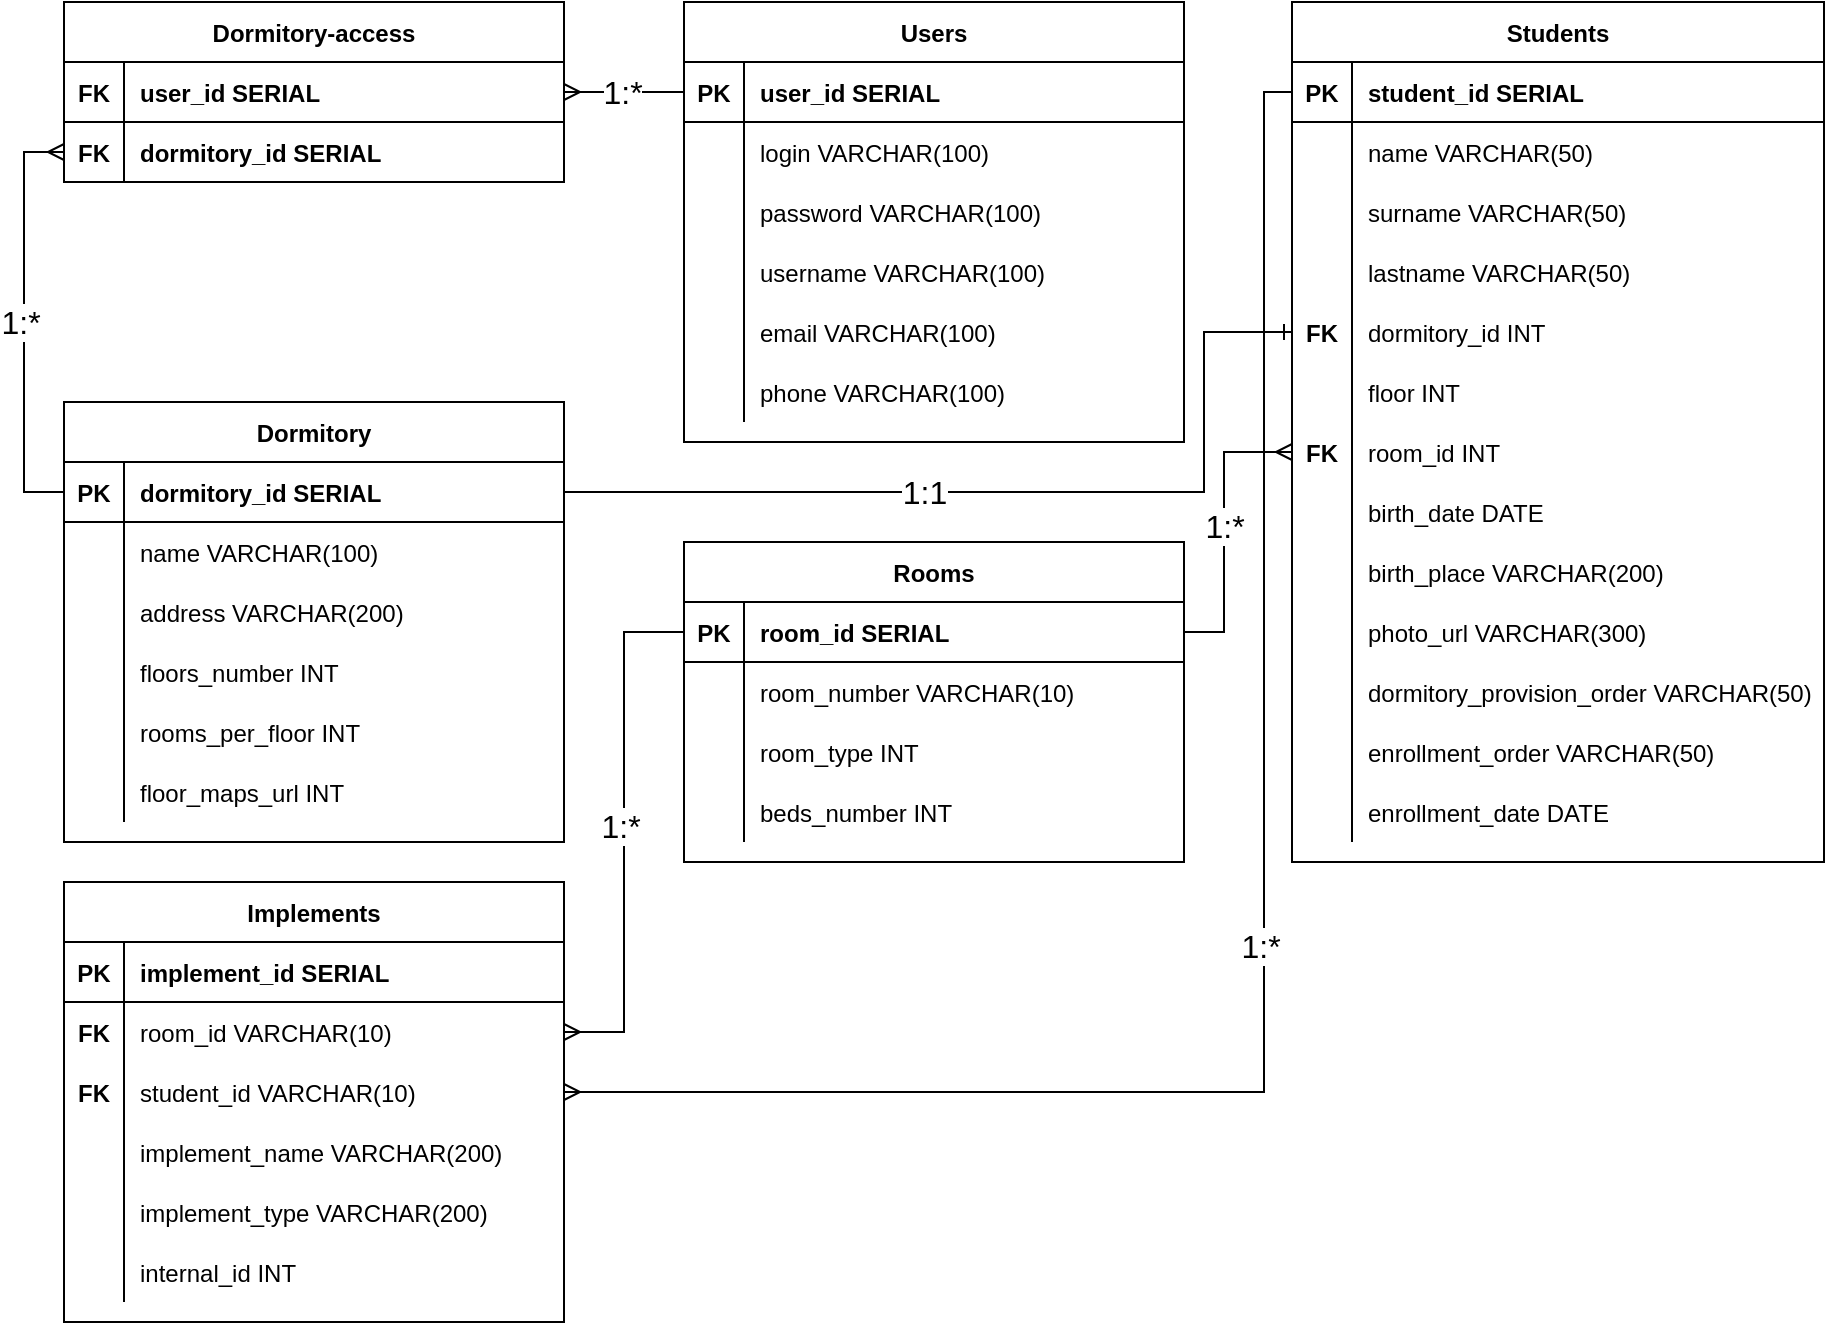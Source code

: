 <mxfile version="22.1.8" type="device">
  <diagram name="Страница — 1" id="2twtzxO1_h7WXQOhaJLX">
    <mxGraphModel dx="1836" dy="542" grid="1" gridSize="10" guides="1" tooltips="1" connect="1" arrows="1" fold="1" page="1" pageScale="1" pageWidth="827" pageHeight="1169" math="0" shadow="0">
      <root>
        <mxCell id="0" />
        <mxCell id="1" parent="0" />
        <mxCell id="hu3KizZ-rJHb__WASG35-1" value="Students" style="shape=table;startSize=30;container=1;collapsible=1;childLayout=tableLayout;fixedRows=1;rowLines=0;fontStyle=1;align=center;resizeLast=1;" parent="1" vertex="1">
          <mxGeometry x="414" y="120" width="266" height="430" as="geometry" />
        </mxCell>
        <mxCell id="hu3KizZ-rJHb__WASG35-2" value="" style="shape=partialRectangle;collapsible=0;dropTarget=0;pointerEvents=0;fillColor=none;points=[[0,0.5],[1,0.5]];portConstraint=eastwest;top=0;left=0;right=0;bottom=1;" parent="hu3KizZ-rJHb__WASG35-1" vertex="1">
          <mxGeometry y="30" width="266" height="30" as="geometry" />
        </mxCell>
        <mxCell id="hu3KizZ-rJHb__WASG35-3" value="PK" style="shape=partialRectangle;overflow=hidden;connectable=0;fillColor=none;top=0;left=0;bottom=0;right=0;fontStyle=1;" parent="hu3KizZ-rJHb__WASG35-2" vertex="1">
          <mxGeometry width="30" height="30" as="geometry">
            <mxRectangle width="30" height="30" as="alternateBounds" />
          </mxGeometry>
        </mxCell>
        <mxCell id="hu3KizZ-rJHb__WASG35-4" value="student_id SERIAL" style="shape=partialRectangle;overflow=hidden;connectable=0;fillColor=none;top=0;left=0;bottom=0;right=0;align=left;spacingLeft=6;fontStyle=1;" parent="hu3KizZ-rJHb__WASG35-2" vertex="1">
          <mxGeometry x="30" width="236" height="30" as="geometry">
            <mxRectangle width="236" height="30" as="alternateBounds" />
          </mxGeometry>
        </mxCell>
        <mxCell id="hu3KizZ-rJHb__WASG35-5" value="" style="shape=partialRectangle;collapsible=0;dropTarget=0;pointerEvents=0;fillColor=none;points=[[0,0.5],[1,0.5]];portConstraint=eastwest;top=0;left=0;right=0;bottom=0;" parent="hu3KizZ-rJHb__WASG35-1" vertex="1">
          <mxGeometry y="60" width="266" height="30" as="geometry" />
        </mxCell>
        <mxCell id="hu3KizZ-rJHb__WASG35-6" value="" style="shape=partialRectangle;overflow=hidden;connectable=0;fillColor=none;top=0;left=0;bottom=0;right=0;" parent="hu3KizZ-rJHb__WASG35-5" vertex="1">
          <mxGeometry width="30" height="30" as="geometry">
            <mxRectangle width="30" height="30" as="alternateBounds" />
          </mxGeometry>
        </mxCell>
        <mxCell id="hu3KizZ-rJHb__WASG35-7" value="name VARCHAR(50)" style="shape=partialRectangle;overflow=hidden;connectable=0;fillColor=none;top=0;left=0;bottom=0;right=0;align=left;spacingLeft=6;" parent="hu3KizZ-rJHb__WASG35-5" vertex="1">
          <mxGeometry x="30" width="236" height="30" as="geometry">
            <mxRectangle width="236" height="30" as="alternateBounds" />
          </mxGeometry>
        </mxCell>
        <mxCell id="hu3KizZ-rJHb__WASG35-8" value="" style="shape=partialRectangle;collapsible=0;dropTarget=0;pointerEvents=0;fillColor=none;points=[[0,0.5],[1,0.5]];portConstraint=eastwest;top=0;left=0;right=0;bottom=0;" parent="hu3KizZ-rJHb__WASG35-1" vertex="1">
          <mxGeometry y="90" width="266" height="30" as="geometry" />
        </mxCell>
        <mxCell id="hu3KizZ-rJHb__WASG35-9" value="" style="shape=partialRectangle;overflow=hidden;connectable=0;fillColor=none;top=0;left=0;bottom=0;right=0;" parent="hu3KizZ-rJHb__WASG35-8" vertex="1">
          <mxGeometry width="30" height="30" as="geometry">
            <mxRectangle width="30" height="30" as="alternateBounds" />
          </mxGeometry>
        </mxCell>
        <mxCell id="hu3KizZ-rJHb__WASG35-10" value="surname VARCHAR(50)" style="shape=partialRectangle;overflow=hidden;connectable=0;fillColor=none;top=0;left=0;bottom=0;right=0;align=left;spacingLeft=6;" parent="hu3KizZ-rJHb__WASG35-8" vertex="1">
          <mxGeometry x="30" width="236" height="30" as="geometry">
            <mxRectangle width="236" height="30" as="alternateBounds" />
          </mxGeometry>
        </mxCell>
        <mxCell id="hu3KizZ-rJHb__WASG35-11" value="" style="shape=partialRectangle;collapsible=0;dropTarget=0;pointerEvents=0;fillColor=none;points=[[0,0.5],[1,0.5]];portConstraint=eastwest;top=0;left=0;right=0;bottom=0;" parent="hu3KizZ-rJHb__WASG35-1" vertex="1">
          <mxGeometry y="120" width="266" height="30" as="geometry" />
        </mxCell>
        <mxCell id="hu3KizZ-rJHb__WASG35-12" value="" style="shape=partialRectangle;overflow=hidden;connectable=0;fillColor=none;top=0;left=0;bottom=0;right=0;" parent="hu3KizZ-rJHb__WASG35-11" vertex="1">
          <mxGeometry width="30" height="30" as="geometry">
            <mxRectangle width="30" height="30" as="alternateBounds" />
          </mxGeometry>
        </mxCell>
        <mxCell id="hu3KizZ-rJHb__WASG35-13" value="lastname VARCHAR(50)" style="shape=partialRectangle;overflow=hidden;connectable=0;fillColor=none;top=0;left=0;bottom=0;right=0;align=left;spacingLeft=6;" parent="hu3KizZ-rJHb__WASG35-11" vertex="1">
          <mxGeometry x="30" width="236" height="30" as="geometry">
            <mxRectangle width="236" height="30" as="alternateBounds" />
          </mxGeometry>
        </mxCell>
        <mxCell id="hu3KizZ-rJHb__WASG35-14" value="" style="shape=partialRectangle;collapsible=0;dropTarget=0;pointerEvents=0;fillColor=none;points=[[0,0.5],[1,0.5]];portConstraint=eastwest;top=0;left=0;right=0;bottom=0;" parent="hu3KizZ-rJHb__WASG35-1" vertex="1">
          <mxGeometry y="150" width="266" height="30" as="geometry" />
        </mxCell>
        <mxCell id="hu3KizZ-rJHb__WASG35-15" value="FK" style="shape=partialRectangle;overflow=hidden;connectable=0;fillColor=none;top=0;left=0;bottom=0;right=0;fontStyle=1" parent="hu3KizZ-rJHb__WASG35-14" vertex="1">
          <mxGeometry width="30" height="30" as="geometry">
            <mxRectangle width="30" height="30" as="alternateBounds" />
          </mxGeometry>
        </mxCell>
        <mxCell id="hu3KizZ-rJHb__WASG35-16" value="dormitory_id INT" style="shape=partialRectangle;overflow=hidden;connectable=0;fillColor=none;top=0;left=0;bottom=0;right=0;align=left;spacingLeft=6;" parent="hu3KizZ-rJHb__WASG35-14" vertex="1">
          <mxGeometry x="30" width="236" height="30" as="geometry">
            <mxRectangle width="236" height="30" as="alternateBounds" />
          </mxGeometry>
        </mxCell>
        <mxCell id="hu3KizZ-rJHb__WASG35-36" value="" style="shape=partialRectangle;collapsible=0;dropTarget=0;pointerEvents=0;fillColor=none;points=[[0,0.5],[1,0.5]];portConstraint=eastwest;top=0;left=0;right=0;bottom=0;" parent="hu3KizZ-rJHb__WASG35-1" vertex="1">
          <mxGeometry y="180" width="266" height="30" as="geometry" />
        </mxCell>
        <mxCell id="hu3KizZ-rJHb__WASG35-37" value="" style="shape=partialRectangle;overflow=hidden;connectable=0;fillColor=none;top=0;left=0;bottom=0;right=0;" parent="hu3KizZ-rJHb__WASG35-36" vertex="1">
          <mxGeometry width="30" height="30" as="geometry">
            <mxRectangle width="30" height="30" as="alternateBounds" />
          </mxGeometry>
        </mxCell>
        <mxCell id="hu3KizZ-rJHb__WASG35-38" value="floor INT" style="shape=partialRectangle;overflow=hidden;connectable=0;fillColor=none;top=0;left=0;bottom=0;right=0;align=left;spacingLeft=6;" parent="hu3KizZ-rJHb__WASG35-36" vertex="1">
          <mxGeometry x="30" width="236" height="30" as="geometry">
            <mxRectangle width="236" height="30" as="alternateBounds" />
          </mxGeometry>
        </mxCell>
        <mxCell id="hu3KizZ-rJHb__WASG35-39" value="" style="shape=partialRectangle;collapsible=0;dropTarget=0;pointerEvents=0;fillColor=none;points=[[0,0.5],[1,0.5]];portConstraint=eastwest;top=0;left=0;right=0;bottom=0;" parent="hu3KizZ-rJHb__WASG35-1" vertex="1">
          <mxGeometry y="210" width="266" height="30" as="geometry" />
        </mxCell>
        <mxCell id="hu3KizZ-rJHb__WASG35-40" value="FK" style="shape=partialRectangle;overflow=hidden;connectable=0;fillColor=none;top=0;left=0;bottom=0;right=0;fontStyle=1" parent="hu3KizZ-rJHb__WASG35-39" vertex="1">
          <mxGeometry width="30" height="30" as="geometry">
            <mxRectangle width="30" height="30" as="alternateBounds" />
          </mxGeometry>
        </mxCell>
        <mxCell id="hu3KizZ-rJHb__WASG35-41" value="room_id INT" style="shape=partialRectangle;overflow=hidden;connectable=0;fillColor=none;top=0;left=0;bottom=0;right=0;align=left;spacingLeft=6;" parent="hu3KizZ-rJHb__WASG35-39" vertex="1">
          <mxGeometry x="30" width="236" height="30" as="geometry">
            <mxRectangle width="236" height="30" as="alternateBounds" />
          </mxGeometry>
        </mxCell>
        <mxCell id="hu3KizZ-rJHb__WASG35-42" value="" style="shape=partialRectangle;collapsible=0;dropTarget=0;pointerEvents=0;fillColor=none;points=[[0,0.5],[1,0.5]];portConstraint=eastwest;top=0;left=0;right=0;bottom=0;" parent="hu3KizZ-rJHb__WASG35-1" vertex="1">
          <mxGeometry y="240" width="266" height="30" as="geometry" />
        </mxCell>
        <mxCell id="hu3KizZ-rJHb__WASG35-43" value="" style="shape=partialRectangle;overflow=hidden;connectable=0;fillColor=none;top=0;left=0;bottom=0;right=0;" parent="hu3KizZ-rJHb__WASG35-42" vertex="1">
          <mxGeometry width="30" height="30" as="geometry">
            <mxRectangle width="30" height="30" as="alternateBounds" />
          </mxGeometry>
        </mxCell>
        <mxCell id="hu3KizZ-rJHb__WASG35-44" value="birth_date DATE" style="shape=partialRectangle;overflow=hidden;connectable=0;fillColor=none;top=0;left=0;bottom=0;right=0;align=left;spacingLeft=6;" parent="hu3KizZ-rJHb__WASG35-42" vertex="1">
          <mxGeometry x="30" width="236" height="30" as="geometry">
            <mxRectangle width="236" height="30" as="alternateBounds" />
          </mxGeometry>
        </mxCell>
        <mxCell id="tnhvwrG5UX3Bv0iWoxQa-13" value="" style="shape=partialRectangle;collapsible=0;dropTarget=0;pointerEvents=0;fillColor=none;points=[[0,0.5],[1,0.5]];portConstraint=eastwest;top=0;left=0;right=0;bottom=0;" vertex="1" parent="hu3KizZ-rJHb__WASG35-1">
          <mxGeometry y="270" width="266" height="30" as="geometry" />
        </mxCell>
        <mxCell id="tnhvwrG5UX3Bv0iWoxQa-14" value="" style="shape=partialRectangle;overflow=hidden;connectable=0;fillColor=none;top=0;left=0;bottom=0;right=0;" vertex="1" parent="tnhvwrG5UX3Bv0iWoxQa-13">
          <mxGeometry width="30" height="30" as="geometry">
            <mxRectangle width="30" height="30" as="alternateBounds" />
          </mxGeometry>
        </mxCell>
        <mxCell id="tnhvwrG5UX3Bv0iWoxQa-15" value="birth_place VARCHAR(200)" style="shape=partialRectangle;overflow=hidden;connectable=0;fillColor=none;top=0;left=0;bottom=0;right=0;align=left;spacingLeft=6;" vertex="1" parent="tnhvwrG5UX3Bv0iWoxQa-13">
          <mxGeometry x="30" width="236" height="30" as="geometry">
            <mxRectangle width="236" height="30" as="alternateBounds" />
          </mxGeometry>
        </mxCell>
        <mxCell id="tnhvwrG5UX3Bv0iWoxQa-1" value="" style="shape=partialRectangle;collapsible=0;dropTarget=0;pointerEvents=0;fillColor=none;points=[[0,0.5],[1,0.5]];portConstraint=eastwest;top=0;left=0;right=0;bottom=0;" vertex="1" parent="hu3KizZ-rJHb__WASG35-1">
          <mxGeometry y="300" width="266" height="30" as="geometry" />
        </mxCell>
        <mxCell id="tnhvwrG5UX3Bv0iWoxQa-2" value="" style="shape=partialRectangle;overflow=hidden;connectable=0;fillColor=none;top=0;left=0;bottom=0;right=0;" vertex="1" parent="tnhvwrG5UX3Bv0iWoxQa-1">
          <mxGeometry width="30" height="30" as="geometry">
            <mxRectangle width="30" height="30" as="alternateBounds" />
          </mxGeometry>
        </mxCell>
        <mxCell id="tnhvwrG5UX3Bv0iWoxQa-3" value="photo_url VARCHAR(300)" style="shape=partialRectangle;overflow=hidden;connectable=0;fillColor=none;top=0;left=0;bottom=0;right=0;align=left;spacingLeft=6;" vertex="1" parent="tnhvwrG5UX3Bv0iWoxQa-1">
          <mxGeometry x="30" width="236" height="30" as="geometry">
            <mxRectangle width="236" height="30" as="alternateBounds" />
          </mxGeometry>
        </mxCell>
        <mxCell id="tnhvwrG5UX3Bv0iWoxQa-7" value="" style="shape=partialRectangle;collapsible=0;dropTarget=0;pointerEvents=0;fillColor=none;points=[[0,0.5],[1,0.5]];portConstraint=eastwest;top=0;left=0;right=0;bottom=0;" vertex="1" parent="hu3KizZ-rJHb__WASG35-1">
          <mxGeometry y="330" width="266" height="30" as="geometry" />
        </mxCell>
        <mxCell id="tnhvwrG5UX3Bv0iWoxQa-8" value="" style="shape=partialRectangle;overflow=hidden;connectable=0;fillColor=none;top=0;left=0;bottom=0;right=0;" vertex="1" parent="tnhvwrG5UX3Bv0iWoxQa-7">
          <mxGeometry width="30" height="30" as="geometry">
            <mxRectangle width="30" height="30" as="alternateBounds" />
          </mxGeometry>
        </mxCell>
        <mxCell id="tnhvwrG5UX3Bv0iWoxQa-9" value="dormitory_provision_order VARCHAR(50)" style="shape=partialRectangle;overflow=hidden;connectable=0;fillColor=none;top=0;left=0;bottom=0;right=0;align=left;spacingLeft=6;" vertex="1" parent="tnhvwrG5UX3Bv0iWoxQa-7">
          <mxGeometry x="30" width="236" height="30" as="geometry">
            <mxRectangle width="236" height="30" as="alternateBounds" />
          </mxGeometry>
        </mxCell>
        <mxCell id="tnhvwrG5UX3Bv0iWoxQa-4" value="" style="shape=partialRectangle;collapsible=0;dropTarget=0;pointerEvents=0;fillColor=none;points=[[0,0.5],[1,0.5]];portConstraint=eastwest;top=0;left=0;right=0;bottom=0;" vertex="1" parent="hu3KizZ-rJHb__WASG35-1">
          <mxGeometry y="360" width="266" height="30" as="geometry" />
        </mxCell>
        <mxCell id="tnhvwrG5UX3Bv0iWoxQa-5" value="" style="shape=partialRectangle;overflow=hidden;connectable=0;fillColor=none;top=0;left=0;bottom=0;right=0;" vertex="1" parent="tnhvwrG5UX3Bv0iWoxQa-4">
          <mxGeometry width="30" height="30" as="geometry">
            <mxRectangle width="30" height="30" as="alternateBounds" />
          </mxGeometry>
        </mxCell>
        <mxCell id="tnhvwrG5UX3Bv0iWoxQa-6" value="enrollment_order VARCHAR(50)" style="shape=partialRectangle;overflow=hidden;connectable=0;fillColor=none;top=0;left=0;bottom=0;right=0;align=left;spacingLeft=6;" vertex="1" parent="tnhvwrG5UX3Bv0iWoxQa-4">
          <mxGeometry x="30" width="236" height="30" as="geometry">
            <mxRectangle width="236" height="30" as="alternateBounds" />
          </mxGeometry>
        </mxCell>
        <mxCell id="tnhvwrG5UX3Bv0iWoxQa-10" value="" style="shape=partialRectangle;collapsible=0;dropTarget=0;pointerEvents=0;fillColor=none;points=[[0,0.5],[1,0.5]];portConstraint=eastwest;top=0;left=0;right=0;bottom=0;" vertex="1" parent="hu3KizZ-rJHb__WASG35-1">
          <mxGeometry y="390" width="266" height="30" as="geometry" />
        </mxCell>
        <mxCell id="tnhvwrG5UX3Bv0iWoxQa-11" value="" style="shape=partialRectangle;overflow=hidden;connectable=0;fillColor=none;top=0;left=0;bottom=0;right=0;" vertex="1" parent="tnhvwrG5UX3Bv0iWoxQa-10">
          <mxGeometry width="30" height="30" as="geometry">
            <mxRectangle width="30" height="30" as="alternateBounds" />
          </mxGeometry>
        </mxCell>
        <mxCell id="tnhvwrG5UX3Bv0iWoxQa-12" value="enrollment_date DATE" style="shape=partialRectangle;overflow=hidden;connectable=0;fillColor=none;top=0;left=0;bottom=0;right=0;align=left;spacingLeft=6;" vertex="1" parent="tnhvwrG5UX3Bv0iWoxQa-10">
          <mxGeometry x="30" width="236" height="30" as="geometry">
            <mxRectangle width="236" height="30" as="alternateBounds" />
          </mxGeometry>
        </mxCell>
        <mxCell id="hu3KizZ-rJHb__WASG35-20" value="Users" style="shape=table;startSize=30;container=1;collapsible=1;childLayout=tableLayout;fixedRows=1;rowLines=0;fontStyle=1;align=center;resizeLast=1;" parent="1" vertex="1">
          <mxGeometry x="110" y="120" width="250" height="220" as="geometry" />
        </mxCell>
        <mxCell id="hu3KizZ-rJHb__WASG35-21" value="" style="shape=partialRectangle;collapsible=0;dropTarget=0;pointerEvents=0;fillColor=none;points=[[0,0.5],[1,0.5]];portConstraint=eastwest;top=0;left=0;right=0;bottom=1;" parent="hu3KizZ-rJHb__WASG35-20" vertex="1">
          <mxGeometry y="30" width="250" height="30" as="geometry" />
        </mxCell>
        <mxCell id="hu3KizZ-rJHb__WASG35-22" value="PK" style="shape=partialRectangle;overflow=hidden;connectable=0;fillColor=none;top=0;left=0;bottom=0;right=0;fontStyle=1;" parent="hu3KizZ-rJHb__WASG35-21" vertex="1">
          <mxGeometry width="30" height="30" as="geometry">
            <mxRectangle width="30" height="30" as="alternateBounds" />
          </mxGeometry>
        </mxCell>
        <mxCell id="hu3KizZ-rJHb__WASG35-23" value="user_id SERIAL" style="shape=partialRectangle;overflow=hidden;connectable=0;fillColor=none;top=0;left=0;bottom=0;right=0;align=left;spacingLeft=6;fontStyle=1;" parent="hu3KizZ-rJHb__WASG35-21" vertex="1">
          <mxGeometry x="30" width="220" height="30" as="geometry">
            <mxRectangle width="220" height="30" as="alternateBounds" />
          </mxGeometry>
        </mxCell>
        <mxCell id="hu3KizZ-rJHb__WASG35-24" value="" style="shape=partialRectangle;collapsible=0;dropTarget=0;pointerEvents=0;fillColor=none;points=[[0,0.5],[1,0.5]];portConstraint=eastwest;top=0;left=0;right=0;bottom=0;" parent="hu3KizZ-rJHb__WASG35-20" vertex="1">
          <mxGeometry y="60" width="250" height="30" as="geometry" />
        </mxCell>
        <mxCell id="hu3KizZ-rJHb__WASG35-25" value="" style="shape=partialRectangle;overflow=hidden;connectable=0;fillColor=none;top=0;left=0;bottom=0;right=0;" parent="hu3KizZ-rJHb__WASG35-24" vertex="1">
          <mxGeometry width="30" height="30" as="geometry">
            <mxRectangle width="30" height="30" as="alternateBounds" />
          </mxGeometry>
        </mxCell>
        <mxCell id="hu3KizZ-rJHb__WASG35-26" value="login VARCHAR(100)" style="shape=partialRectangle;overflow=hidden;connectable=0;fillColor=none;top=0;left=0;bottom=0;right=0;align=left;spacingLeft=6;" parent="hu3KizZ-rJHb__WASG35-24" vertex="1">
          <mxGeometry x="30" width="220" height="30" as="geometry">
            <mxRectangle width="220" height="30" as="alternateBounds" />
          </mxGeometry>
        </mxCell>
        <mxCell id="hu3KizZ-rJHb__WASG35-27" value="" style="shape=partialRectangle;collapsible=0;dropTarget=0;pointerEvents=0;fillColor=none;points=[[0,0.5],[1,0.5]];portConstraint=eastwest;top=0;left=0;right=0;bottom=0;" parent="hu3KizZ-rJHb__WASG35-20" vertex="1">
          <mxGeometry y="90" width="250" height="30" as="geometry" />
        </mxCell>
        <mxCell id="hu3KizZ-rJHb__WASG35-28" value="" style="shape=partialRectangle;overflow=hidden;connectable=0;fillColor=none;top=0;left=0;bottom=0;right=0;" parent="hu3KizZ-rJHb__WASG35-27" vertex="1">
          <mxGeometry width="30" height="30" as="geometry">
            <mxRectangle width="30" height="30" as="alternateBounds" />
          </mxGeometry>
        </mxCell>
        <mxCell id="hu3KizZ-rJHb__WASG35-29" value="password VARCHAR(100)" style="shape=partialRectangle;overflow=hidden;connectable=0;fillColor=none;top=0;left=0;bottom=0;right=0;align=left;spacingLeft=6;" parent="hu3KizZ-rJHb__WASG35-27" vertex="1">
          <mxGeometry x="30" width="220" height="30" as="geometry">
            <mxRectangle width="220" height="30" as="alternateBounds" />
          </mxGeometry>
        </mxCell>
        <mxCell id="tnhvwrG5UX3Bv0iWoxQa-86" value="" style="shape=partialRectangle;collapsible=0;dropTarget=0;pointerEvents=0;fillColor=none;points=[[0,0.5],[1,0.5]];portConstraint=eastwest;top=0;left=0;right=0;bottom=0;" vertex="1" parent="hu3KizZ-rJHb__WASG35-20">
          <mxGeometry y="120" width="250" height="30" as="geometry" />
        </mxCell>
        <mxCell id="tnhvwrG5UX3Bv0iWoxQa-87" value="" style="shape=partialRectangle;overflow=hidden;connectable=0;fillColor=none;top=0;left=0;bottom=0;right=0;" vertex="1" parent="tnhvwrG5UX3Bv0iWoxQa-86">
          <mxGeometry width="30" height="30" as="geometry">
            <mxRectangle width="30" height="30" as="alternateBounds" />
          </mxGeometry>
        </mxCell>
        <mxCell id="tnhvwrG5UX3Bv0iWoxQa-88" value="username VARCHAR(100)" style="shape=partialRectangle;overflow=hidden;connectable=0;fillColor=none;top=0;left=0;bottom=0;right=0;align=left;spacingLeft=6;" vertex="1" parent="tnhvwrG5UX3Bv0iWoxQa-86">
          <mxGeometry x="30" width="220" height="30" as="geometry">
            <mxRectangle width="220" height="30" as="alternateBounds" />
          </mxGeometry>
        </mxCell>
        <mxCell id="hu3KizZ-rJHb__WASG35-30" value="" style="shape=partialRectangle;collapsible=0;dropTarget=0;pointerEvents=0;fillColor=none;points=[[0,0.5],[1,0.5]];portConstraint=eastwest;top=0;left=0;right=0;bottom=0;" parent="hu3KizZ-rJHb__WASG35-20" vertex="1">
          <mxGeometry y="150" width="250" height="30" as="geometry" />
        </mxCell>
        <mxCell id="hu3KizZ-rJHb__WASG35-31" value="" style="shape=partialRectangle;overflow=hidden;connectable=0;fillColor=none;top=0;left=0;bottom=0;right=0;" parent="hu3KizZ-rJHb__WASG35-30" vertex="1">
          <mxGeometry width="30" height="30" as="geometry">
            <mxRectangle width="30" height="30" as="alternateBounds" />
          </mxGeometry>
        </mxCell>
        <mxCell id="hu3KizZ-rJHb__WASG35-32" value="email VARCHAR(100)" style="shape=partialRectangle;overflow=hidden;connectable=0;fillColor=none;top=0;left=0;bottom=0;right=0;align=left;spacingLeft=6;" parent="hu3KizZ-rJHb__WASG35-30" vertex="1">
          <mxGeometry x="30" width="220" height="30" as="geometry">
            <mxRectangle width="220" height="30" as="alternateBounds" />
          </mxGeometry>
        </mxCell>
        <mxCell id="hu3KizZ-rJHb__WASG35-33" value="" style="shape=partialRectangle;collapsible=0;dropTarget=0;pointerEvents=0;fillColor=none;points=[[0,0.5],[1,0.5]];portConstraint=eastwest;top=0;left=0;right=0;bottom=0;" parent="hu3KizZ-rJHb__WASG35-20" vertex="1">
          <mxGeometry y="180" width="250" height="30" as="geometry" />
        </mxCell>
        <mxCell id="hu3KizZ-rJHb__WASG35-34" value="" style="shape=partialRectangle;overflow=hidden;connectable=0;fillColor=none;top=0;left=0;bottom=0;right=0;" parent="hu3KizZ-rJHb__WASG35-33" vertex="1">
          <mxGeometry width="30" height="30" as="geometry">
            <mxRectangle width="30" height="30" as="alternateBounds" />
          </mxGeometry>
        </mxCell>
        <mxCell id="hu3KizZ-rJHb__WASG35-35" value="phone VARCHAR(100)" style="shape=partialRectangle;overflow=hidden;connectable=0;fillColor=none;top=0;left=0;bottom=0;right=0;align=left;spacingLeft=6;" parent="hu3KizZ-rJHb__WASG35-33" vertex="1">
          <mxGeometry x="30" width="220" height="30" as="geometry">
            <mxRectangle width="220" height="30" as="alternateBounds" />
          </mxGeometry>
        </mxCell>
        <mxCell id="tnhvwrG5UX3Bv0iWoxQa-19" value="Dormitory" style="shape=table;startSize=30;container=1;collapsible=1;childLayout=tableLayout;fixedRows=1;rowLines=0;fontStyle=1;align=center;resizeLast=1;" vertex="1" parent="1">
          <mxGeometry x="-200" y="320" width="250" height="220" as="geometry" />
        </mxCell>
        <mxCell id="tnhvwrG5UX3Bv0iWoxQa-20" value="" style="shape=partialRectangle;collapsible=0;dropTarget=0;pointerEvents=0;fillColor=none;points=[[0,0.5],[1,0.5]];portConstraint=eastwest;top=0;left=0;right=0;bottom=1;" vertex="1" parent="tnhvwrG5UX3Bv0iWoxQa-19">
          <mxGeometry y="30" width="250" height="30" as="geometry" />
        </mxCell>
        <mxCell id="tnhvwrG5UX3Bv0iWoxQa-21" value="PK" style="shape=partialRectangle;overflow=hidden;connectable=0;fillColor=none;top=0;left=0;bottom=0;right=0;fontStyle=1;" vertex="1" parent="tnhvwrG5UX3Bv0iWoxQa-20">
          <mxGeometry width="30" height="30" as="geometry">
            <mxRectangle width="30" height="30" as="alternateBounds" />
          </mxGeometry>
        </mxCell>
        <mxCell id="tnhvwrG5UX3Bv0iWoxQa-22" value="dormitory_id SERIAL" style="shape=partialRectangle;overflow=hidden;connectable=0;fillColor=none;top=0;left=0;bottom=0;right=0;align=left;spacingLeft=6;fontStyle=1;" vertex="1" parent="tnhvwrG5UX3Bv0iWoxQa-20">
          <mxGeometry x="30" width="220" height="30" as="geometry">
            <mxRectangle width="220" height="30" as="alternateBounds" />
          </mxGeometry>
        </mxCell>
        <mxCell id="tnhvwrG5UX3Bv0iWoxQa-23" value="" style="shape=partialRectangle;collapsible=0;dropTarget=0;pointerEvents=0;fillColor=none;points=[[0,0.5],[1,0.5]];portConstraint=eastwest;top=0;left=0;right=0;bottom=0;" vertex="1" parent="tnhvwrG5UX3Bv0iWoxQa-19">
          <mxGeometry y="60" width="250" height="30" as="geometry" />
        </mxCell>
        <mxCell id="tnhvwrG5UX3Bv0iWoxQa-24" value="" style="shape=partialRectangle;overflow=hidden;connectable=0;fillColor=none;top=0;left=0;bottom=0;right=0;" vertex="1" parent="tnhvwrG5UX3Bv0iWoxQa-23">
          <mxGeometry width="30" height="30" as="geometry">
            <mxRectangle width="30" height="30" as="alternateBounds" />
          </mxGeometry>
        </mxCell>
        <mxCell id="tnhvwrG5UX3Bv0iWoxQa-25" value="name VARCHAR(100)" style="shape=partialRectangle;overflow=hidden;connectable=0;fillColor=none;top=0;left=0;bottom=0;right=0;align=left;spacingLeft=6;" vertex="1" parent="tnhvwrG5UX3Bv0iWoxQa-23">
          <mxGeometry x="30" width="220" height="30" as="geometry">
            <mxRectangle width="220" height="30" as="alternateBounds" />
          </mxGeometry>
        </mxCell>
        <mxCell id="tnhvwrG5UX3Bv0iWoxQa-26" value="" style="shape=partialRectangle;collapsible=0;dropTarget=0;pointerEvents=0;fillColor=none;points=[[0,0.5],[1,0.5]];portConstraint=eastwest;top=0;left=0;right=0;bottom=0;" vertex="1" parent="tnhvwrG5UX3Bv0iWoxQa-19">
          <mxGeometry y="90" width="250" height="30" as="geometry" />
        </mxCell>
        <mxCell id="tnhvwrG5UX3Bv0iWoxQa-27" value="" style="shape=partialRectangle;overflow=hidden;connectable=0;fillColor=none;top=0;left=0;bottom=0;right=0;" vertex="1" parent="tnhvwrG5UX3Bv0iWoxQa-26">
          <mxGeometry width="30" height="30" as="geometry">
            <mxRectangle width="30" height="30" as="alternateBounds" />
          </mxGeometry>
        </mxCell>
        <mxCell id="tnhvwrG5UX3Bv0iWoxQa-28" value="address VARCHAR(200)" style="shape=partialRectangle;overflow=hidden;connectable=0;fillColor=none;top=0;left=0;bottom=0;right=0;align=left;spacingLeft=6;" vertex="1" parent="tnhvwrG5UX3Bv0iWoxQa-26">
          <mxGeometry x="30" width="220" height="30" as="geometry">
            <mxRectangle width="220" height="30" as="alternateBounds" />
          </mxGeometry>
        </mxCell>
        <mxCell id="tnhvwrG5UX3Bv0iWoxQa-29" value="" style="shape=partialRectangle;collapsible=0;dropTarget=0;pointerEvents=0;fillColor=none;points=[[0,0.5],[1,0.5]];portConstraint=eastwest;top=0;left=0;right=0;bottom=0;" vertex="1" parent="tnhvwrG5UX3Bv0iWoxQa-19">
          <mxGeometry y="120" width="250" height="30" as="geometry" />
        </mxCell>
        <mxCell id="tnhvwrG5UX3Bv0iWoxQa-30" value="" style="shape=partialRectangle;overflow=hidden;connectable=0;fillColor=none;top=0;left=0;bottom=0;right=0;" vertex="1" parent="tnhvwrG5UX3Bv0iWoxQa-29">
          <mxGeometry width="30" height="30" as="geometry">
            <mxRectangle width="30" height="30" as="alternateBounds" />
          </mxGeometry>
        </mxCell>
        <mxCell id="tnhvwrG5UX3Bv0iWoxQa-31" value="floors_number INT" style="shape=partialRectangle;overflow=hidden;connectable=0;fillColor=none;top=0;left=0;bottom=0;right=0;align=left;spacingLeft=6;" vertex="1" parent="tnhvwrG5UX3Bv0iWoxQa-29">
          <mxGeometry x="30" width="220" height="30" as="geometry">
            <mxRectangle width="220" height="30" as="alternateBounds" />
          </mxGeometry>
        </mxCell>
        <mxCell id="tnhvwrG5UX3Bv0iWoxQa-32" value="" style="shape=partialRectangle;collapsible=0;dropTarget=0;pointerEvents=0;fillColor=none;points=[[0,0.5],[1,0.5]];portConstraint=eastwest;top=0;left=0;right=0;bottom=0;" vertex="1" parent="tnhvwrG5UX3Bv0iWoxQa-19">
          <mxGeometry y="150" width="250" height="30" as="geometry" />
        </mxCell>
        <mxCell id="tnhvwrG5UX3Bv0iWoxQa-33" value="" style="shape=partialRectangle;overflow=hidden;connectable=0;fillColor=none;top=0;left=0;bottom=0;right=0;" vertex="1" parent="tnhvwrG5UX3Bv0iWoxQa-32">
          <mxGeometry width="30" height="30" as="geometry">
            <mxRectangle width="30" height="30" as="alternateBounds" />
          </mxGeometry>
        </mxCell>
        <mxCell id="tnhvwrG5UX3Bv0iWoxQa-34" value="rooms_per_floor INT" style="shape=partialRectangle;overflow=hidden;connectable=0;fillColor=none;top=0;left=0;bottom=0;right=0;align=left;spacingLeft=6;" vertex="1" parent="tnhvwrG5UX3Bv0iWoxQa-32">
          <mxGeometry x="30" width="220" height="30" as="geometry">
            <mxRectangle width="220" height="30" as="alternateBounds" />
          </mxGeometry>
        </mxCell>
        <mxCell id="tnhvwrG5UX3Bv0iWoxQa-35" value="" style="shape=partialRectangle;collapsible=0;dropTarget=0;pointerEvents=0;fillColor=none;points=[[0,0.5],[1,0.5]];portConstraint=eastwest;top=0;left=0;right=0;bottom=0;" vertex="1" parent="tnhvwrG5UX3Bv0iWoxQa-19">
          <mxGeometry y="180" width="250" height="30" as="geometry" />
        </mxCell>
        <mxCell id="tnhvwrG5UX3Bv0iWoxQa-36" value="" style="shape=partialRectangle;overflow=hidden;connectable=0;fillColor=none;top=0;left=0;bottom=0;right=0;" vertex="1" parent="tnhvwrG5UX3Bv0iWoxQa-35">
          <mxGeometry width="30" height="30" as="geometry">
            <mxRectangle width="30" height="30" as="alternateBounds" />
          </mxGeometry>
        </mxCell>
        <mxCell id="tnhvwrG5UX3Bv0iWoxQa-37" value="floor_maps_url INT" style="shape=partialRectangle;overflow=hidden;connectable=0;fillColor=none;top=0;left=0;bottom=0;right=0;align=left;spacingLeft=6;" vertex="1" parent="tnhvwrG5UX3Bv0iWoxQa-35">
          <mxGeometry x="30" width="220" height="30" as="geometry">
            <mxRectangle width="220" height="30" as="alternateBounds" />
          </mxGeometry>
        </mxCell>
        <mxCell id="tnhvwrG5UX3Bv0iWoxQa-39" style="edgeStyle=orthogonalEdgeStyle;rounded=0;orthogonalLoop=1;jettySize=auto;html=1;exitX=1;exitY=0.5;exitDx=0;exitDy=0;entryX=0;entryY=0.5;entryDx=0;entryDy=0;endArrow=ERone;endFill=0;" edge="1" parent="1" source="tnhvwrG5UX3Bv0iWoxQa-20" target="hu3KizZ-rJHb__WASG35-14">
          <mxGeometry relative="1" as="geometry">
            <mxPoint x="340" y="390" as="sourcePoint" />
            <mxPoint x="414" y="280" as="targetPoint" />
            <Array as="points">
              <mxPoint x="370" y="365" />
              <mxPoint x="370" y="285" />
            </Array>
          </mxGeometry>
        </mxCell>
        <mxCell id="tnhvwrG5UX3Bv0iWoxQa-40" value="&lt;font style=&quot;font-size: 16px;&quot;&gt;1:1&lt;/font&gt;" style="edgeLabel;html=1;align=center;verticalAlign=middle;resizable=0;points=[];" vertex="1" connectable="0" parent="tnhvwrG5UX3Bv0iWoxQa-39">
          <mxGeometry x="-0.205" y="2" relative="1" as="geometry">
            <mxPoint x="3" y="2" as="offset" />
          </mxGeometry>
        </mxCell>
        <mxCell id="tnhvwrG5UX3Bv0iWoxQa-58" value="Dormitory-access" style="shape=table;startSize=30;container=1;collapsible=1;childLayout=tableLayout;fixedRows=1;rowLines=0;fontStyle=1;align=center;resizeLast=1;" vertex="1" parent="1">
          <mxGeometry x="-200" y="120" width="250" height="90" as="geometry" />
        </mxCell>
        <mxCell id="tnhvwrG5UX3Bv0iWoxQa-59" value="" style="shape=partialRectangle;collapsible=0;dropTarget=0;pointerEvents=0;fillColor=none;points=[[0,0.5],[1,0.5]];portConstraint=eastwest;top=0;left=0;right=0;bottom=1;" vertex="1" parent="tnhvwrG5UX3Bv0iWoxQa-58">
          <mxGeometry y="30" width="250" height="30" as="geometry" />
        </mxCell>
        <mxCell id="tnhvwrG5UX3Bv0iWoxQa-60" value="FK" style="shape=partialRectangle;overflow=hidden;connectable=0;fillColor=none;top=0;left=0;bottom=0;right=0;fontStyle=1;" vertex="1" parent="tnhvwrG5UX3Bv0iWoxQa-59">
          <mxGeometry width="30" height="30" as="geometry">
            <mxRectangle width="30" height="30" as="alternateBounds" />
          </mxGeometry>
        </mxCell>
        <mxCell id="tnhvwrG5UX3Bv0iWoxQa-61" value="user_id SERIAL" style="shape=partialRectangle;overflow=hidden;connectable=0;fillColor=none;top=0;left=0;bottom=0;right=0;align=left;spacingLeft=6;fontStyle=1;" vertex="1" parent="tnhvwrG5UX3Bv0iWoxQa-59">
          <mxGeometry x="30" width="220" height="30" as="geometry">
            <mxRectangle width="220" height="30" as="alternateBounds" />
          </mxGeometry>
        </mxCell>
        <mxCell id="tnhvwrG5UX3Bv0iWoxQa-77" value="" style="shape=partialRectangle;collapsible=0;dropTarget=0;pointerEvents=0;fillColor=none;points=[[0,0.5],[1,0.5]];portConstraint=eastwest;top=0;left=0;right=0;bottom=1;" vertex="1" parent="tnhvwrG5UX3Bv0iWoxQa-58">
          <mxGeometry y="60" width="250" height="30" as="geometry" />
        </mxCell>
        <mxCell id="tnhvwrG5UX3Bv0iWoxQa-78" value="FK" style="shape=partialRectangle;overflow=hidden;connectable=0;fillColor=none;top=0;left=0;bottom=0;right=0;fontStyle=1;" vertex="1" parent="tnhvwrG5UX3Bv0iWoxQa-77">
          <mxGeometry width="30" height="30" as="geometry">
            <mxRectangle width="30" height="30" as="alternateBounds" />
          </mxGeometry>
        </mxCell>
        <mxCell id="tnhvwrG5UX3Bv0iWoxQa-79" value="dormitory_id SERIAL" style="shape=partialRectangle;overflow=hidden;connectable=0;fillColor=none;top=0;left=0;bottom=0;right=0;align=left;spacingLeft=6;fontStyle=1;" vertex="1" parent="tnhvwrG5UX3Bv0iWoxQa-77">
          <mxGeometry x="30" width="220" height="30" as="geometry">
            <mxRectangle width="220" height="30" as="alternateBounds" />
          </mxGeometry>
        </mxCell>
        <mxCell id="tnhvwrG5UX3Bv0iWoxQa-80" style="edgeStyle=orthogonalEdgeStyle;rounded=0;orthogonalLoop=1;jettySize=auto;html=1;exitX=0;exitY=0.5;exitDx=0;exitDy=0;entryX=1;entryY=0.5;entryDx=0;entryDy=0;endArrow=ERmany;endFill=0;" edge="1" parent="1" source="hu3KizZ-rJHb__WASG35-21" target="tnhvwrG5UX3Bv0iWoxQa-59">
          <mxGeometry relative="1" as="geometry" />
        </mxCell>
        <mxCell id="tnhvwrG5UX3Bv0iWoxQa-85" value="&lt;font style=&quot;font-size: 16px;&quot;&gt;1:*&lt;/font&gt;" style="edgeLabel;html=1;align=center;verticalAlign=middle;resizable=0;points=[];" vertex="1" connectable="0" parent="tnhvwrG5UX3Bv0iWoxQa-80">
          <mxGeometry x="0.04" relative="1" as="geometry">
            <mxPoint as="offset" />
          </mxGeometry>
        </mxCell>
        <mxCell id="tnhvwrG5UX3Bv0iWoxQa-81" style="edgeStyle=orthogonalEdgeStyle;rounded=0;orthogonalLoop=1;jettySize=auto;html=1;exitX=0;exitY=0.5;exitDx=0;exitDy=0;entryX=0;entryY=0.5;entryDx=0;entryDy=0;endArrow=ERmany;endFill=0;" edge="1" parent="1" source="tnhvwrG5UX3Bv0iWoxQa-20" target="tnhvwrG5UX3Bv0iWoxQa-77">
          <mxGeometry relative="1" as="geometry" />
        </mxCell>
        <mxCell id="tnhvwrG5UX3Bv0iWoxQa-82" value="&lt;font style=&quot;font-size: 16px;&quot;&gt;1:*&lt;/font&gt;" style="edgeLabel;html=1;align=center;verticalAlign=middle;resizable=0;points=[];" vertex="1" connectable="0" parent="tnhvwrG5UX3Bv0iWoxQa-81">
          <mxGeometry x="0.002" y="2" relative="1" as="geometry">
            <mxPoint as="offset" />
          </mxGeometry>
        </mxCell>
        <mxCell id="tnhvwrG5UX3Bv0iWoxQa-89" value="Rooms" style="shape=table;startSize=30;container=1;collapsible=1;childLayout=tableLayout;fixedRows=1;rowLines=0;fontStyle=1;align=center;resizeLast=1;" vertex="1" parent="1">
          <mxGeometry x="110" y="390" width="250" height="160" as="geometry" />
        </mxCell>
        <mxCell id="tnhvwrG5UX3Bv0iWoxQa-90" value="" style="shape=partialRectangle;collapsible=0;dropTarget=0;pointerEvents=0;fillColor=none;points=[[0,0.5],[1,0.5]];portConstraint=eastwest;top=0;left=0;right=0;bottom=1;" vertex="1" parent="tnhvwrG5UX3Bv0iWoxQa-89">
          <mxGeometry y="30" width="250" height="30" as="geometry" />
        </mxCell>
        <mxCell id="tnhvwrG5UX3Bv0iWoxQa-91" value="PK" style="shape=partialRectangle;overflow=hidden;connectable=0;fillColor=none;top=0;left=0;bottom=0;right=0;fontStyle=1;" vertex="1" parent="tnhvwrG5UX3Bv0iWoxQa-90">
          <mxGeometry width="30" height="30" as="geometry">
            <mxRectangle width="30" height="30" as="alternateBounds" />
          </mxGeometry>
        </mxCell>
        <mxCell id="tnhvwrG5UX3Bv0iWoxQa-92" value="room_id SERIAL" style="shape=partialRectangle;overflow=hidden;connectable=0;fillColor=none;top=0;left=0;bottom=0;right=0;align=left;spacingLeft=6;fontStyle=1;" vertex="1" parent="tnhvwrG5UX3Bv0iWoxQa-90">
          <mxGeometry x="30" width="220" height="30" as="geometry">
            <mxRectangle width="220" height="30" as="alternateBounds" />
          </mxGeometry>
        </mxCell>
        <mxCell id="tnhvwrG5UX3Bv0iWoxQa-93" value="" style="shape=partialRectangle;collapsible=0;dropTarget=0;pointerEvents=0;fillColor=none;points=[[0,0.5],[1,0.5]];portConstraint=eastwest;top=0;left=0;right=0;bottom=0;" vertex="1" parent="tnhvwrG5UX3Bv0iWoxQa-89">
          <mxGeometry y="60" width="250" height="30" as="geometry" />
        </mxCell>
        <mxCell id="tnhvwrG5UX3Bv0iWoxQa-94" value="" style="shape=partialRectangle;overflow=hidden;connectable=0;fillColor=none;top=0;left=0;bottom=0;right=0;" vertex="1" parent="tnhvwrG5UX3Bv0iWoxQa-93">
          <mxGeometry width="30" height="30" as="geometry">
            <mxRectangle width="30" height="30" as="alternateBounds" />
          </mxGeometry>
        </mxCell>
        <mxCell id="tnhvwrG5UX3Bv0iWoxQa-95" value="room_number VARCHAR(10)" style="shape=partialRectangle;overflow=hidden;connectable=0;fillColor=none;top=0;left=0;bottom=0;right=0;align=left;spacingLeft=6;" vertex="1" parent="tnhvwrG5UX3Bv0iWoxQa-93">
          <mxGeometry x="30" width="220" height="30" as="geometry">
            <mxRectangle width="220" height="30" as="alternateBounds" />
          </mxGeometry>
        </mxCell>
        <mxCell id="tnhvwrG5UX3Bv0iWoxQa-96" value="" style="shape=partialRectangle;collapsible=0;dropTarget=0;pointerEvents=0;fillColor=none;points=[[0,0.5],[1,0.5]];portConstraint=eastwest;top=0;left=0;right=0;bottom=0;" vertex="1" parent="tnhvwrG5UX3Bv0iWoxQa-89">
          <mxGeometry y="90" width="250" height="30" as="geometry" />
        </mxCell>
        <mxCell id="tnhvwrG5UX3Bv0iWoxQa-97" value="" style="shape=partialRectangle;overflow=hidden;connectable=0;fillColor=none;top=0;left=0;bottom=0;right=0;" vertex="1" parent="tnhvwrG5UX3Bv0iWoxQa-96">
          <mxGeometry width="30" height="30" as="geometry">
            <mxRectangle width="30" height="30" as="alternateBounds" />
          </mxGeometry>
        </mxCell>
        <mxCell id="tnhvwrG5UX3Bv0iWoxQa-98" value="room_type INT" style="shape=partialRectangle;overflow=hidden;connectable=0;fillColor=none;top=0;left=0;bottom=0;right=0;align=left;spacingLeft=6;" vertex="1" parent="tnhvwrG5UX3Bv0iWoxQa-96">
          <mxGeometry x="30" width="220" height="30" as="geometry">
            <mxRectangle width="220" height="30" as="alternateBounds" />
          </mxGeometry>
        </mxCell>
        <mxCell id="tnhvwrG5UX3Bv0iWoxQa-99" value="" style="shape=partialRectangle;collapsible=0;dropTarget=0;pointerEvents=0;fillColor=none;points=[[0,0.5],[1,0.5]];portConstraint=eastwest;top=0;left=0;right=0;bottom=0;" vertex="1" parent="tnhvwrG5UX3Bv0iWoxQa-89">
          <mxGeometry y="120" width="250" height="30" as="geometry" />
        </mxCell>
        <mxCell id="tnhvwrG5UX3Bv0iWoxQa-100" value="" style="shape=partialRectangle;overflow=hidden;connectable=0;fillColor=none;top=0;left=0;bottom=0;right=0;" vertex="1" parent="tnhvwrG5UX3Bv0iWoxQa-99">
          <mxGeometry width="30" height="30" as="geometry">
            <mxRectangle width="30" height="30" as="alternateBounds" />
          </mxGeometry>
        </mxCell>
        <mxCell id="tnhvwrG5UX3Bv0iWoxQa-101" value="beds_number INT" style="shape=partialRectangle;overflow=hidden;connectable=0;fillColor=none;top=0;left=0;bottom=0;right=0;align=left;spacingLeft=6;" vertex="1" parent="tnhvwrG5UX3Bv0iWoxQa-99">
          <mxGeometry x="30" width="220" height="30" as="geometry">
            <mxRectangle width="220" height="30" as="alternateBounds" />
          </mxGeometry>
        </mxCell>
        <mxCell id="tnhvwrG5UX3Bv0iWoxQa-108" style="edgeStyle=orthogonalEdgeStyle;rounded=0;orthogonalLoop=1;jettySize=auto;html=1;exitX=1;exitY=0.5;exitDx=0;exitDy=0;entryX=0;entryY=0.5;entryDx=0;entryDy=0;endArrow=ERmany;endFill=0;" edge="1" parent="1" source="tnhvwrG5UX3Bv0iWoxQa-90" target="hu3KizZ-rJHb__WASG35-39">
          <mxGeometry relative="1" as="geometry">
            <Array as="points">
              <mxPoint x="380" y="435" />
              <mxPoint x="380" y="345" />
            </Array>
          </mxGeometry>
        </mxCell>
        <mxCell id="tnhvwrG5UX3Bv0iWoxQa-109" value="&lt;font style=&quot;font-size: 16px;&quot;&gt;1:*&lt;/font&gt;" style="edgeLabel;html=1;align=center;verticalAlign=middle;resizable=0;points=[];" vertex="1" connectable="0" parent="tnhvwrG5UX3Bv0iWoxQa-108">
          <mxGeometry x="0.017" relative="1" as="geometry">
            <mxPoint as="offset" />
          </mxGeometry>
        </mxCell>
        <mxCell id="tnhvwrG5UX3Bv0iWoxQa-110" value="Implements" style="shape=table;startSize=30;container=1;collapsible=1;childLayout=tableLayout;fixedRows=1;rowLines=0;fontStyle=1;align=center;resizeLast=1;" vertex="1" parent="1">
          <mxGeometry x="-200" y="560" width="250" height="220" as="geometry" />
        </mxCell>
        <mxCell id="tnhvwrG5UX3Bv0iWoxQa-111" value="" style="shape=partialRectangle;collapsible=0;dropTarget=0;pointerEvents=0;fillColor=none;points=[[0,0.5],[1,0.5]];portConstraint=eastwest;top=0;left=0;right=0;bottom=1;" vertex="1" parent="tnhvwrG5UX3Bv0iWoxQa-110">
          <mxGeometry y="30" width="250" height="30" as="geometry" />
        </mxCell>
        <mxCell id="tnhvwrG5UX3Bv0iWoxQa-112" value="PK" style="shape=partialRectangle;overflow=hidden;connectable=0;fillColor=none;top=0;left=0;bottom=0;right=0;fontStyle=1;" vertex="1" parent="tnhvwrG5UX3Bv0iWoxQa-111">
          <mxGeometry width="30" height="30" as="geometry">
            <mxRectangle width="30" height="30" as="alternateBounds" />
          </mxGeometry>
        </mxCell>
        <mxCell id="tnhvwrG5UX3Bv0iWoxQa-113" value="implement_id SERIAL" style="shape=partialRectangle;overflow=hidden;connectable=0;fillColor=none;top=0;left=0;bottom=0;right=0;align=left;spacingLeft=6;fontStyle=1;" vertex="1" parent="tnhvwrG5UX3Bv0iWoxQa-111">
          <mxGeometry x="30" width="220" height="30" as="geometry">
            <mxRectangle width="220" height="30" as="alternateBounds" />
          </mxGeometry>
        </mxCell>
        <mxCell id="tnhvwrG5UX3Bv0iWoxQa-114" value="" style="shape=partialRectangle;collapsible=0;dropTarget=0;pointerEvents=0;fillColor=none;points=[[0,0.5],[1,0.5]];portConstraint=eastwest;top=0;left=0;right=0;bottom=0;" vertex="1" parent="tnhvwrG5UX3Bv0iWoxQa-110">
          <mxGeometry y="60" width="250" height="30" as="geometry" />
        </mxCell>
        <mxCell id="tnhvwrG5UX3Bv0iWoxQa-115" value="FK" style="shape=partialRectangle;overflow=hidden;connectable=0;fillColor=none;top=0;left=0;bottom=0;right=0;fontStyle=1" vertex="1" parent="tnhvwrG5UX3Bv0iWoxQa-114">
          <mxGeometry width="30" height="30" as="geometry">
            <mxRectangle width="30" height="30" as="alternateBounds" />
          </mxGeometry>
        </mxCell>
        <mxCell id="tnhvwrG5UX3Bv0iWoxQa-116" value="room_id VARCHAR(10)" style="shape=partialRectangle;overflow=hidden;connectable=0;fillColor=none;top=0;left=0;bottom=0;right=0;align=left;spacingLeft=6;" vertex="1" parent="tnhvwrG5UX3Bv0iWoxQa-114">
          <mxGeometry x="30" width="220" height="30" as="geometry">
            <mxRectangle width="220" height="30" as="alternateBounds" />
          </mxGeometry>
        </mxCell>
        <mxCell id="tnhvwrG5UX3Bv0iWoxQa-134" value="" style="shape=partialRectangle;collapsible=0;dropTarget=0;pointerEvents=0;fillColor=none;points=[[0,0.5],[1,0.5]];portConstraint=eastwest;top=0;left=0;right=0;bottom=0;" vertex="1" parent="tnhvwrG5UX3Bv0iWoxQa-110">
          <mxGeometry y="90" width="250" height="30" as="geometry" />
        </mxCell>
        <mxCell id="tnhvwrG5UX3Bv0iWoxQa-135" value="FK" style="shape=partialRectangle;overflow=hidden;connectable=0;fillColor=none;top=0;left=0;bottom=0;right=0;fontStyle=1" vertex="1" parent="tnhvwrG5UX3Bv0iWoxQa-134">
          <mxGeometry width="30" height="30" as="geometry">
            <mxRectangle width="30" height="30" as="alternateBounds" />
          </mxGeometry>
        </mxCell>
        <mxCell id="tnhvwrG5UX3Bv0iWoxQa-136" value="student_id VARCHAR(10)" style="shape=partialRectangle;overflow=hidden;connectable=0;fillColor=none;top=0;left=0;bottom=0;right=0;align=left;spacingLeft=6;" vertex="1" parent="tnhvwrG5UX3Bv0iWoxQa-134">
          <mxGeometry x="30" width="220" height="30" as="geometry">
            <mxRectangle width="220" height="30" as="alternateBounds" />
          </mxGeometry>
        </mxCell>
        <mxCell id="tnhvwrG5UX3Bv0iWoxQa-117" value="" style="shape=partialRectangle;collapsible=0;dropTarget=0;pointerEvents=0;fillColor=none;points=[[0,0.5],[1,0.5]];portConstraint=eastwest;top=0;left=0;right=0;bottom=0;" vertex="1" parent="tnhvwrG5UX3Bv0iWoxQa-110">
          <mxGeometry y="120" width="250" height="30" as="geometry" />
        </mxCell>
        <mxCell id="tnhvwrG5UX3Bv0iWoxQa-118" value="" style="shape=partialRectangle;overflow=hidden;connectable=0;fillColor=none;top=0;left=0;bottom=0;right=0;" vertex="1" parent="tnhvwrG5UX3Bv0iWoxQa-117">
          <mxGeometry width="30" height="30" as="geometry">
            <mxRectangle width="30" height="30" as="alternateBounds" />
          </mxGeometry>
        </mxCell>
        <mxCell id="tnhvwrG5UX3Bv0iWoxQa-119" value="implement_name VARCHAR(200)" style="shape=partialRectangle;overflow=hidden;connectable=0;fillColor=none;top=0;left=0;bottom=0;right=0;align=left;spacingLeft=6;" vertex="1" parent="tnhvwrG5UX3Bv0iWoxQa-117">
          <mxGeometry x="30" width="220" height="30" as="geometry">
            <mxRectangle width="220" height="30" as="alternateBounds" />
          </mxGeometry>
        </mxCell>
        <mxCell id="tnhvwrG5UX3Bv0iWoxQa-131" value="" style="shape=partialRectangle;collapsible=0;dropTarget=0;pointerEvents=0;fillColor=none;points=[[0,0.5],[1,0.5]];portConstraint=eastwest;top=0;left=0;right=0;bottom=0;" vertex="1" parent="tnhvwrG5UX3Bv0iWoxQa-110">
          <mxGeometry y="150" width="250" height="30" as="geometry" />
        </mxCell>
        <mxCell id="tnhvwrG5UX3Bv0iWoxQa-132" value="" style="shape=partialRectangle;overflow=hidden;connectable=0;fillColor=none;top=0;left=0;bottom=0;right=0;" vertex="1" parent="tnhvwrG5UX3Bv0iWoxQa-131">
          <mxGeometry width="30" height="30" as="geometry">
            <mxRectangle width="30" height="30" as="alternateBounds" />
          </mxGeometry>
        </mxCell>
        <mxCell id="tnhvwrG5UX3Bv0iWoxQa-133" value="implement_type VARCHAR(200)" style="shape=partialRectangle;overflow=hidden;connectable=0;fillColor=none;top=0;left=0;bottom=0;right=0;align=left;spacingLeft=6;" vertex="1" parent="tnhvwrG5UX3Bv0iWoxQa-131">
          <mxGeometry x="30" width="220" height="30" as="geometry">
            <mxRectangle width="220" height="30" as="alternateBounds" />
          </mxGeometry>
        </mxCell>
        <mxCell id="tnhvwrG5UX3Bv0iWoxQa-120" value="" style="shape=partialRectangle;collapsible=0;dropTarget=0;pointerEvents=0;fillColor=none;points=[[0,0.5],[1,0.5]];portConstraint=eastwest;top=0;left=0;right=0;bottom=0;" vertex="1" parent="tnhvwrG5UX3Bv0iWoxQa-110">
          <mxGeometry y="180" width="250" height="30" as="geometry" />
        </mxCell>
        <mxCell id="tnhvwrG5UX3Bv0iWoxQa-121" value="" style="shape=partialRectangle;overflow=hidden;connectable=0;fillColor=none;top=0;left=0;bottom=0;right=0;" vertex="1" parent="tnhvwrG5UX3Bv0iWoxQa-120">
          <mxGeometry width="30" height="30" as="geometry">
            <mxRectangle width="30" height="30" as="alternateBounds" />
          </mxGeometry>
        </mxCell>
        <mxCell id="tnhvwrG5UX3Bv0iWoxQa-122" value="internal_id INT" style="shape=partialRectangle;overflow=hidden;connectable=0;fillColor=none;top=0;left=0;bottom=0;right=0;align=left;spacingLeft=6;" vertex="1" parent="tnhvwrG5UX3Bv0iWoxQa-120">
          <mxGeometry x="30" width="220" height="30" as="geometry">
            <mxRectangle width="220" height="30" as="alternateBounds" />
          </mxGeometry>
        </mxCell>
        <mxCell id="tnhvwrG5UX3Bv0iWoxQa-129" style="edgeStyle=orthogonalEdgeStyle;rounded=0;orthogonalLoop=1;jettySize=auto;html=1;exitX=0;exitY=0.5;exitDx=0;exitDy=0;entryX=1;entryY=0.5;entryDx=0;entryDy=0;endArrow=ERmany;endFill=0;" edge="1" parent="1" source="tnhvwrG5UX3Bv0iWoxQa-90" target="tnhvwrG5UX3Bv0iWoxQa-114">
          <mxGeometry relative="1" as="geometry" />
        </mxCell>
        <mxCell id="tnhvwrG5UX3Bv0iWoxQa-130" value="&lt;font style=&quot;font-size: 16px;&quot;&gt;1:*&lt;/font&gt;" style="edgeLabel;html=1;align=center;verticalAlign=middle;resizable=0;points=[];" vertex="1" connectable="0" parent="tnhvwrG5UX3Bv0iWoxQa-129">
          <mxGeometry x="-0.026" y="-2" relative="1" as="geometry">
            <mxPoint as="offset" />
          </mxGeometry>
        </mxCell>
        <mxCell id="tnhvwrG5UX3Bv0iWoxQa-137" style="edgeStyle=orthogonalEdgeStyle;rounded=0;orthogonalLoop=1;jettySize=auto;html=1;exitX=0;exitY=0.5;exitDx=0;exitDy=0;entryX=1;entryY=0.5;entryDx=0;entryDy=0;endArrow=ERmany;endFill=0;" edge="1" parent="1" source="hu3KizZ-rJHb__WASG35-2" target="tnhvwrG5UX3Bv0iWoxQa-134">
          <mxGeometry relative="1" as="geometry">
            <Array as="points">
              <mxPoint x="400" y="165" />
              <mxPoint x="400" y="665" />
            </Array>
          </mxGeometry>
        </mxCell>
        <mxCell id="tnhvwrG5UX3Bv0iWoxQa-139" value="&lt;font style=&quot;font-size: 16px;&quot;&gt;1:*&lt;/font&gt;" style="edgeLabel;html=1;align=center;verticalAlign=middle;resizable=0;points=[];" vertex="1" connectable="0" parent="tnhvwrG5UX3Bv0iWoxQa-137">
          <mxGeometry x="0.021" y="-2" relative="1" as="geometry">
            <mxPoint as="offset" />
          </mxGeometry>
        </mxCell>
      </root>
    </mxGraphModel>
  </diagram>
</mxfile>
